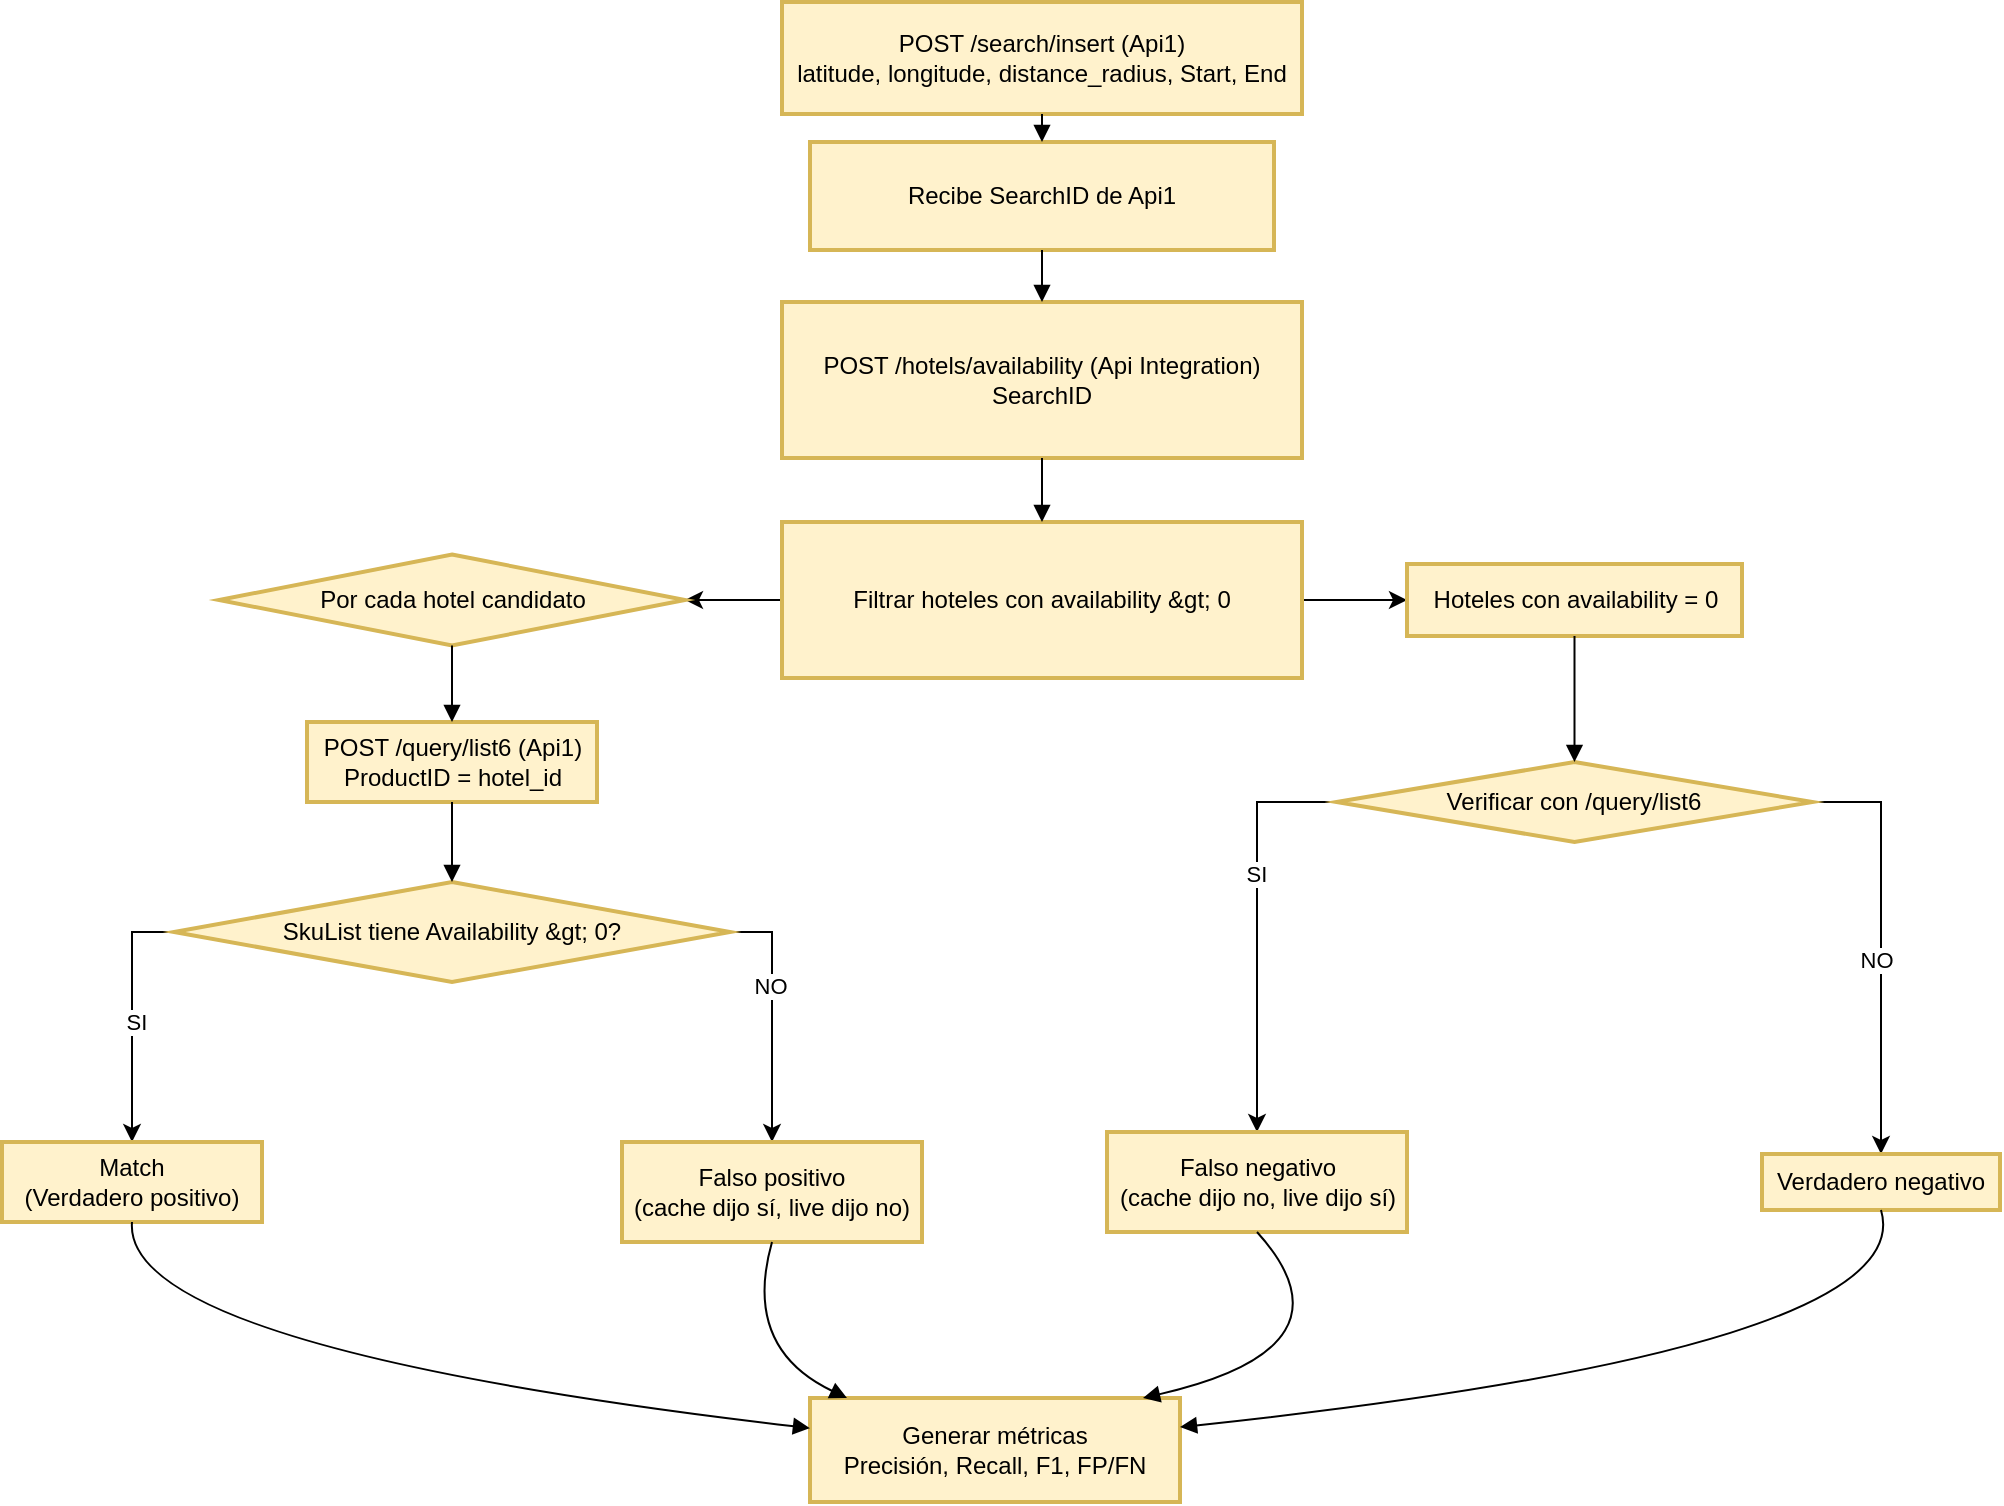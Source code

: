 <mxfile version="27.0.9">
  <diagram name="Page-1" id="49Lg0eTtkR6W4DAaWvmi">
    <mxGraphModel dx="1152" dy="1049" grid="1" gridSize="10" guides="1" tooltips="1" connect="1" arrows="1" fold="1" page="1" pageScale="1" pageWidth="3300" pageHeight="4681" math="0" shadow="0">
      <root>
        <mxCell id="0" />
        <mxCell id="1" parent="0" />
        <mxCell id="DTjPPuVU_EcfSdGKcNvC-1" value="POST /search/insert (Api1)&#xa;latitude, longitude, distance_radius, Start, End" style="whiteSpace=wrap;strokeWidth=2;fillColor=#fff2cc;strokeColor=#d6b656;" vertex="1" parent="1">
          <mxGeometry x="470" y="90" width="260" height="56" as="geometry" />
        </mxCell>
        <mxCell id="DTjPPuVU_EcfSdGKcNvC-2" value="Recibe SearchID de Api1" style="whiteSpace=wrap;strokeWidth=2;fillColor=#fff2cc;strokeColor=#d6b656;" vertex="1" parent="1">
          <mxGeometry x="484" y="160" width="232" height="54" as="geometry" />
        </mxCell>
        <mxCell id="DTjPPuVU_EcfSdGKcNvC-3" value="POST /hotels/availability (Api Integration)&#xa;SearchID" style="whiteSpace=wrap;strokeWidth=2;fillColor=#fff2cc;strokeColor=#d6b656;" vertex="1" parent="1">
          <mxGeometry x="470" y="240" width="260" height="78" as="geometry" />
        </mxCell>
        <mxCell id="DTjPPuVU_EcfSdGKcNvC-33" style="edgeStyle=orthogonalEdgeStyle;rounded=0;orthogonalLoop=1;jettySize=auto;html=1;exitX=0;exitY=0.5;exitDx=0;exitDy=0;entryX=1;entryY=0.5;entryDx=0;entryDy=0;" edge="1" parent="1" source="DTjPPuVU_EcfSdGKcNvC-4" target="DTjPPuVU_EcfSdGKcNvC-5">
          <mxGeometry relative="1" as="geometry" />
        </mxCell>
        <mxCell id="DTjPPuVU_EcfSdGKcNvC-34" style="edgeStyle=orthogonalEdgeStyle;rounded=0;orthogonalLoop=1;jettySize=auto;html=1;exitX=1;exitY=0.5;exitDx=0;exitDy=0;entryX=0;entryY=0.5;entryDx=0;entryDy=0;" edge="1" parent="1" source="DTjPPuVU_EcfSdGKcNvC-4" target="DTjPPuVU_EcfSdGKcNvC-10">
          <mxGeometry relative="1" as="geometry" />
        </mxCell>
        <mxCell id="DTjPPuVU_EcfSdGKcNvC-4" value="Filtrar hoteles con availability &amp;gt; 0" style="whiteSpace=wrap;strokeWidth=2;fillColor=#fff2cc;strokeColor=#d6b656;" vertex="1" parent="1">
          <mxGeometry x="470" y="350" width="260" height="78" as="geometry" />
        </mxCell>
        <mxCell id="DTjPPuVU_EcfSdGKcNvC-5" value="Por cada hotel candidato" style="rhombus;strokeWidth=2;whiteSpace=wrap;fillColor=#fff2cc;strokeColor=#d6b656;" vertex="1" parent="1">
          <mxGeometry x="188.5" y="366.25" width="233" height="45.5" as="geometry" />
        </mxCell>
        <mxCell id="DTjPPuVU_EcfSdGKcNvC-6" value="POST /query/list6 (Api1)&#xa;ProductID = hotel_id" style="whiteSpace=wrap;strokeWidth=2;fillColor=#fff2cc;strokeColor=#d6b656;" vertex="1" parent="1">
          <mxGeometry x="232.5" y="450" width="145" height="40" as="geometry" />
        </mxCell>
        <mxCell id="DTjPPuVU_EcfSdGKcNvC-36" style="edgeStyle=orthogonalEdgeStyle;rounded=0;orthogonalLoop=1;jettySize=auto;html=1;exitX=0;exitY=0.5;exitDx=0;exitDy=0;" edge="1" parent="1" source="DTjPPuVU_EcfSdGKcNvC-7" target="DTjPPuVU_EcfSdGKcNvC-8">
          <mxGeometry relative="1" as="geometry" />
        </mxCell>
        <mxCell id="DTjPPuVU_EcfSdGKcNvC-40" value="SI" style="edgeLabel;html=1;align=center;verticalAlign=middle;resizable=0;points=[];" vertex="1" connectable="0" parent="DTjPPuVU_EcfSdGKcNvC-36">
          <mxGeometry x="0.046" y="2" relative="1" as="geometry">
            <mxPoint as="offset" />
          </mxGeometry>
        </mxCell>
        <mxCell id="DTjPPuVU_EcfSdGKcNvC-37" style="edgeStyle=orthogonalEdgeStyle;rounded=0;orthogonalLoop=1;jettySize=auto;html=1;exitX=1;exitY=0.5;exitDx=0;exitDy=0;entryX=0.5;entryY=0;entryDx=0;entryDy=0;" edge="1" parent="1" source="DTjPPuVU_EcfSdGKcNvC-7" target="DTjPPuVU_EcfSdGKcNvC-9">
          <mxGeometry relative="1" as="geometry" />
        </mxCell>
        <mxCell id="DTjPPuVU_EcfSdGKcNvC-41" value="NO" style="edgeLabel;html=1;align=center;verticalAlign=middle;resizable=0;points=[];" vertex="1" connectable="0" parent="DTjPPuVU_EcfSdGKcNvC-37">
          <mxGeometry x="-0.236" y="-1" relative="1" as="geometry">
            <mxPoint as="offset" />
          </mxGeometry>
        </mxCell>
        <mxCell id="DTjPPuVU_EcfSdGKcNvC-7" value="SkuList tiene Availability &amp;gt; 0?" style="rhombus;strokeWidth=2;whiteSpace=wrap;fillColor=#fff2cc;strokeColor=#d6b656;" vertex="1" parent="1">
          <mxGeometry x="166" y="530" width="278" height="50" as="geometry" />
        </mxCell>
        <mxCell id="DTjPPuVU_EcfSdGKcNvC-8" value="Match&#xa;(Verdadero positivo)" style="whiteSpace=wrap;strokeWidth=2;fillColor=#fff2cc;strokeColor=#d6b656;" vertex="1" parent="1">
          <mxGeometry x="80" y="660" width="130" height="40" as="geometry" />
        </mxCell>
        <mxCell id="DTjPPuVU_EcfSdGKcNvC-9" value="Falso positivo&#xa;(cache dijo sí, live dijo no)" style="whiteSpace=wrap;strokeWidth=2;fillColor=#fff2cc;strokeColor=#d6b656;" vertex="1" parent="1">
          <mxGeometry x="390" y="660" width="150" height="50" as="geometry" />
        </mxCell>
        <mxCell id="DTjPPuVU_EcfSdGKcNvC-10" value="Hoteles con availability = 0" style="whiteSpace=wrap;strokeWidth=2;fillColor=#fff2cc;strokeColor=#d6b656;" vertex="1" parent="1">
          <mxGeometry x="782.5" y="371" width="167.5" height="36" as="geometry" />
        </mxCell>
        <mxCell id="DTjPPuVU_EcfSdGKcNvC-38" style="edgeStyle=orthogonalEdgeStyle;rounded=0;orthogonalLoop=1;jettySize=auto;html=1;exitX=0;exitY=0.5;exitDx=0;exitDy=0;entryX=0.5;entryY=0;entryDx=0;entryDy=0;" edge="1" parent="1" source="DTjPPuVU_EcfSdGKcNvC-11" target="DTjPPuVU_EcfSdGKcNvC-12">
          <mxGeometry relative="1" as="geometry" />
        </mxCell>
        <mxCell id="DTjPPuVU_EcfSdGKcNvC-42" value="SI" style="edgeLabel;html=1;align=center;verticalAlign=middle;resizable=0;points=[];" vertex="1" connectable="0" parent="DTjPPuVU_EcfSdGKcNvC-38">
          <mxGeometry x="-0.267" y="-1" relative="1" as="geometry">
            <mxPoint as="offset" />
          </mxGeometry>
        </mxCell>
        <mxCell id="DTjPPuVU_EcfSdGKcNvC-39" style="edgeStyle=orthogonalEdgeStyle;rounded=0;orthogonalLoop=1;jettySize=auto;html=1;exitX=1;exitY=0.5;exitDx=0;exitDy=0;entryX=0.5;entryY=0;entryDx=0;entryDy=0;" edge="1" parent="1" source="DTjPPuVU_EcfSdGKcNvC-11" target="DTjPPuVU_EcfSdGKcNvC-13">
          <mxGeometry relative="1" as="geometry" />
        </mxCell>
        <mxCell id="DTjPPuVU_EcfSdGKcNvC-43" value="NO" style="edgeLabel;html=1;align=center;verticalAlign=middle;resizable=0;points=[];" vertex="1" connectable="0" parent="DTjPPuVU_EcfSdGKcNvC-39">
          <mxGeometry x="0.081" y="-3" relative="1" as="geometry">
            <mxPoint y="-1" as="offset" />
          </mxGeometry>
        </mxCell>
        <mxCell id="DTjPPuVU_EcfSdGKcNvC-11" value="Verificar con /query/list6" style="rhombus;strokeWidth=2;whiteSpace=wrap;fillColor=#fff2cc;strokeColor=#d6b656;" vertex="1" parent="1">
          <mxGeometry x="747.25" y="470" width="238" height="40" as="geometry" />
        </mxCell>
        <mxCell id="DTjPPuVU_EcfSdGKcNvC-12" value="Falso negativo&#xa;(cache dijo no, live dijo sí)" style="whiteSpace=wrap;strokeWidth=2;fillColor=#fff2cc;strokeColor=#d6b656;" vertex="1" parent="1">
          <mxGeometry x="632.5" y="655" width="150" height="50" as="geometry" />
        </mxCell>
        <mxCell id="DTjPPuVU_EcfSdGKcNvC-13" value="Verdadero negativo" style="whiteSpace=wrap;strokeWidth=2;fillColor=#fff2cc;strokeColor=#d6b656;" vertex="1" parent="1">
          <mxGeometry x="960" y="666" width="119" height="28" as="geometry" />
        </mxCell>
        <mxCell id="DTjPPuVU_EcfSdGKcNvC-14" value="Generar métricas&#xa;Precisión, Recall, F1, FP/FN" style="whiteSpace=wrap;strokeWidth=2;fillColor=#fff2cc;strokeColor=#d6b656;" vertex="1" parent="1">
          <mxGeometry x="484" y="788" width="185" height="52" as="geometry" />
        </mxCell>
        <mxCell id="DTjPPuVU_EcfSdGKcNvC-15" value="" style="curved=1;startArrow=none;endArrow=block;exitX=0.5;exitY=1;entryX=0.5;entryY=0;rounded=0;" edge="1" parent="1" source="DTjPPuVU_EcfSdGKcNvC-1" target="DTjPPuVU_EcfSdGKcNvC-2">
          <mxGeometry relative="1" as="geometry">
            <Array as="points" />
          </mxGeometry>
        </mxCell>
        <mxCell id="DTjPPuVU_EcfSdGKcNvC-16" value="" style="curved=1;startArrow=none;endArrow=block;exitX=0.5;exitY=1;entryX=0.5;entryY=0;rounded=0;" edge="1" parent="1" source="DTjPPuVU_EcfSdGKcNvC-2" target="DTjPPuVU_EcfSdGKcNvC-3">
          <mxGeometry relative="1" as="geometry">
            <Array as="points" />
          </mxGeometry>
        </mxCell>
        <mxCell id="DTjPPuVU_EcfSdGKcNvC-17" value="" style="curved=1;startArrow=none;endArrow=block;exitX=0.5;exitY=1;entryX=0.5;entryY=0;rounded=0;" edge="1" parent="1" source="DTjPPuVU_EcfSdGKcNvC-3" target="DTjPPuVU_EcfSdGKcNvC-4">
          <mxGeometry relative="1" as="geometry">
            <Array as="points" />
          </mxGeometry>
        </mxCell>
        <mxCell id="DTjPPuVU_EcfSdGKcNvC-19" value="" style="curved=1;startArrow=none;endArrow=block;exitX=0.5;exitY=1;entryX=0.5;entryY=0;rounded=0;" edge="1" parent="1" source="DTjPPuVU_EcfSdGKcNvC-5" target="DTjPPuVU_EcfSdGKcNvC-6">
          <mxGeometry relative="1" as="geometry">
            <Array as="points" />
          </mxGeometry>
        </mxCell>
        <mxCell id="DTjPPuVU_EcfSdGKcNvC-20" value="" style="curved=1;startArrow=none;endArrow=block;exitX=0.5;exitY=1;entryX=0.5;entryY=0;rounded=0;" edge="1" parent="1" source="DTjPPuVU_EcfSdGKcNvC-6" target="DTjPPuVU_EcfSdGKcNvC-7">
          <mxGeometry relative="1" as="geometry">
            <Array as="points" />
          </mxGeometry>
        </mxCell>
        <mxCell id="DTjPPuVU_EcfSdGKcNvC-24" value="" style="curved=1;startArrow=none;endArrow=block;exitX=0.5;exitY=1;entryX=0.5;entryY=0;rounded=0;" edge="1" parent="1" source="DTjPPuVU_EcfSdGKcNvC-10" target="DTjPPuVU_EcfSdGKcNvC-11">
          <mxGeometry relative="1" as="geometry">
            <Array as="points" />
          </mxGeometry>
        </mxCell>
        <mxCell id="DTjPPuVU_EcfSdGKcNvC-27" value="" style="curved=1;startArrow=none;endArrow=block;exitX=0.5;exitY=1;entryX=0;entryY=0.29;rounded=0;" edge="1" parent="1" source="DTjPPuVU_EcfSdGKcNvC-8" target="DTjPPuVU_EcfSdGKcNvC-14">
          <mxGeometry relative="1" as="geometry">
            <Array as="points">
              <mxPoint x="140" y="763" />
            </Array>
          </mxGeometry>
        </mxCell>
        <mxCell id="DTjPPuVU_EcfSdGKcNvC-28" value="" style="curved=1;startArrow=none;endArrow=block;exitX=0.5;exitY=1;entryX=0.1;entryY=0;rounded=0;" edge="1" parent="1" source="DTjPPuVU_EcfSdGKcNvC-9" target="DTjPPuVU_EcfSdGKcNvC-14">
          <mxGeometry relative="1" as="geometry">
            <Array as="points">
              <mxPoint x="450" y="763" />
            </Array>
          </mxGeometry>
        </mxCell>
        <mxCell id="DTjPPuVU_EcfSdGKcNvC-29" value="" style="curved=1;startArrow=none;endArrow=block;exitX=0.5;exitY=1;entryX=0.9;entryY=0;rounded=0;" edge="1" parent="1" source="DTjPPuVU_EcfSdGKcNvC-12" target="DTjPPuVU_EcfSdGKcNvC-14">
          <mxGeometry relative="1" as="geometry">
            <Array as="points">
              <mxPoint x="760" y="763" />
            </Array>
          </mxGeometry>
        </mxCell>
        <mxCell id="DTjPPuVU_EcfSdGKcNvC-30" value="" style="curved=1;startArrow=none;endArrow=block;exitX=0.5;exitY=1;entryX=1;entryY=0.28;rounded=0;" edge="1" parent="1" source="DTjPPuVU_EcfSdGKcNvC-13" target="DTjPPuVU_EcfSdGKcNvC-14">
          <mxGeometry relative="1" as="geometry">
            <Array as="points">
              <mxPoint x="1040" y="763" />
            </Array>
          </mxGeometry>
        </mxCell>
      </root>
    </mxGraphModel>
  </diagram>
</mxfile>
